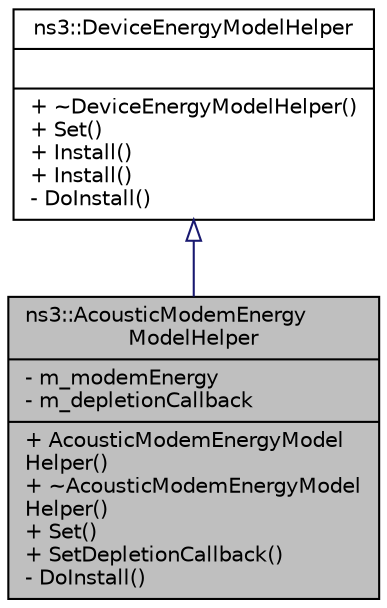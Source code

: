 digraph "ns3::AcousticModemEnergyModelHelper"
{
  edge [fontname="Helvetica",fontsize="10",labelfontname="Helvetica",labelfontsize="10"];
  node [fontname="Helvetica",fontsize="10",shape=record];
  Node1 [label="{ns3::AcousticModemEnergy\lModelHelper\n|- m_modemEnergy\l- m_depletionCallback\l|+ AcousticModemEnergyModel\lHelper()\l+ ~AcousticModemEnergyModel\lHelper()\l+ Set()\l+ SetDepletionCallback()\l- DoInstall()\l}",height=0.2,width=0.4,color="black", fillcolor="grey75", style="filled", fontcolor="black"];
  Node2 -> Node1 [dir="back",color="midnightblue",fontsize="10",style="solid",arrowtail="onormal"];
  Node2 [label="{ns3::DeviceEnergyModelHelper\n||+ ~DeviceEnergyModelHelper()\l+ Set()\l+ Install()\l+ Install()\l- DoInstall()\l}",height=0.2,width=0.4,color="black", fillcolor="white", style="filled",URL="$d5/d68/classns3_1_1DeviceEnergyModelHelper.html",tooltip="Creates DeviceEnergyModel objects. "];
}
